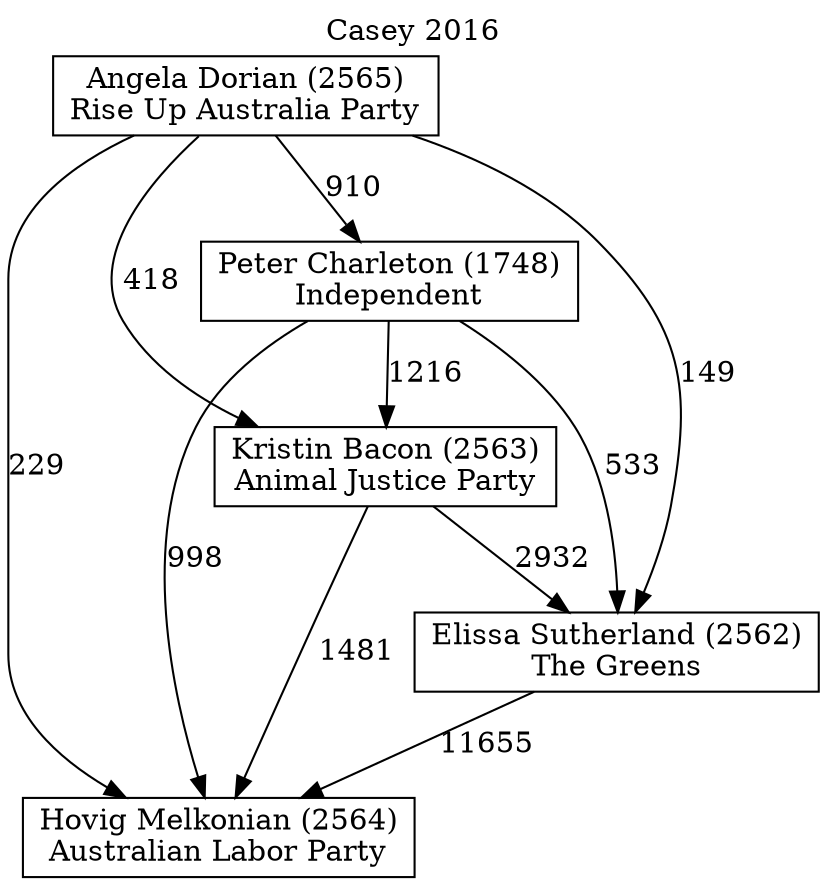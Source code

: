 // House preference flow
digraph "Hovig Melkonian (2564)_Casey_2016" {
	graph [label="Casey 2016" labelloc=t mclimit=10]
	node [shape=box]
	"Angela Dorian (2565)" [label="Angela Dorian (2565)
Rise Up Australia Party"]
	"Hovig Melkonian (2564)" [label="Hovig Melkonian (2564)
Australian Labor Party"]
	"Peter Charleton (1748)" [label="Peter Charleton (1748)
Independent"]
	"Kristin Bacon (2563)" [label="Kristin Bacon (2563)
Animal Justice Party"]
	"Elissa Sutherland (2562)" [label="Elissa Sutherland (2562)
The Greens"]
	"Peter Charleton (1748)" -> "Kristin Bacon (2563)" [label=1216]
	"Angela Dorian (2565)" -> "Peter Charleton (1748)" [label=910]
	"Peter Charleton (1748)" -> "Elissa Sutherland (2562)" [label=533]
	"Elissa Sutherland (2562)" -> "Hovig Melkonian (2564)" [label=11655]
	"Angela Dorian (2565)" -> "Elissa Sutherland (2562)" [label=149]
	"Angela Dorian (2565)" -> "Kristin Bacon (2563)" [label=418]
	"Angela Dorian (2565)" -> "Hovig Melkonian (2564)" [label=229]
	"Kristin Bacon (2563)" -> "Elissa Sutherland (2562)" [label=2932]
	"Kristin Bacon (2563)" -> "Hovig Melkonian (2564)" [label=1481]
	"Peter Charleton (1748)" -> "Hovig Melkonian (2564)" [label=998]
}
